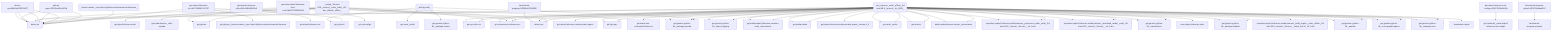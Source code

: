 graph TD
    app-mlperf-inference,d775cac873ee4231_(_nvidia,_3d-unet-99.9,_tensorrt,_cuda,_valid,_r4.1-dev_default,_offline_) --> detect,os
    app-mlperf-inference,d775cac873ee4231_(_nvidia,_3d-unet-99.9,_tensorrt,_cuda,_valid,_r4.1-dev_default,_offline_) --> get,sys-utils-cm
    app-mlperf-inference,d775cac873ee4231_(_nvidia,_3d-unet-99.9,_tensorrt,_cuda,_valid,_r4.1-dev_default,_offline_) --> get,python
    get-mlperf-inference-src,4b57186581024797 --> detect,os
    get-mlperf-inference-src,4b57186581024797 --> get,python3
    get-git-repo,ed603e7292974f10_(_branch.master,_repo.https://github.com/mlcommons/inference_) --> detect,os
    get-mlperf-inference-src,4b57186581024797 --> get,git,repo,_branch.master,_repo.https://github.com/mlcommons/inference
    app-mlperf-inference,d775cac873ee4231_(_nvidia,_3d-unet-99.9,_tensorrt,_cuda,_valid,_r4.1-dev_default,_offline_) --> get,mlcommons,inference,src
    pull-git-repo,c23132ed65c4421d --> detect,os
    app-mlperf-inference,d775cac873ee4231_(_nvidia,_3d-unet-99.9,_tensorrt,_cuda,_valid,_r4.1-dev_default,_offline_) --> pull,git,repo
    get-mlperf-inference-utils,e341e5f86d8342e5 --> get,mlperf,inference,src
    app-mlperf-inference,d775cac873ee4231_(_nvidia,_3d-unet-99.9,_tensorrt,_cuda,_valid,_r4.1-dev_default,_offline_) --> get,mlperf,inference,utils
    get-cuda-devices,7a3ede4d3558427a_(_with-pycuda_) --> get,cuda,_toolkit
    get-cuda-devices,7a3ede4d3558427a_(_with-pycuda_) --> get,python3
    get-cuda-devices,7a3ede4d3558427a_(_with-pycuda_) --> get,generic-python-lib,_package.pycuda
    get-cuda-devices,7a3ede4d3558427a_(_with-pycuda_) --> get,generic-python-lib,_package.numpy
    app-mlperf-inference,d775cac873ee4231_(_nvidia,_3d-unet-99.9,_tensorrt,_cuda,_valid,_r4.1-dev_default,_offline_) --> get,cuda-devices,_with-pycuda
    app-mlperf-inference-nvidia,bc3b17fb430f4732_(_run_harness,_cuda,_offline,_3d-unet-99.9,_tensorrt,_rtx_4090_) --> detect,os
    detect-cpu,586c8a43320142f7 --> detect,os
    app-mlperf-inference-nvidia,bc3b17fb430f4732_(_run_harness,_cuda,_offline,_3d-unet-99.9,_tensorrt,_rtx_4090_) --> detect,cpu
    app-mlperf-inference-nvidia,bc3b17fb430f4732_(_run_harness,_cuda,_offline,_3d-unet-99.9,_tensorrt,_rtx_4090_) --> get,sys-utils-cm
    app-mlperf-inference-nvidia,bc3b17fb430f4732_(_run_harness,_cuda,_offline,_3d-unet-99.9,_tensorrt,_rtx_4090_) --> get,mlperf,inference,nvidia,scratch,space
    app-mlperf-inference-nvidia,bc3b17fb430f4732_(_run_harness,_cuda,_offline,_3d-unet-99.9,_tensorrt,_rtx_4090_) --> get,generic-python-lib,_mlperf_logging
    app-mlperf-inference-nvidia,bc3b17fb430f4732_(_run_harness,_cuda,_offline,_3d-unet-99.9,_tensorrt,_rtx_4090_) --> get,mlcommons,inference,src
    app-mlperf-inference-nvidia,bc3b17fb430f4732_(_run_harness,_cuda,_offline,_3d-unet-99.9,_tensorrt,_rtx_4090_) --> get,nvidia,mlperf,inference,common-code,_mlcommons
    pull-git-repo,c23132ed65c4421d --> detect,os
    app-mlperf-inference-nvidia,bc3b17fb430f4732_(_run_harness,_cuda,_offline,_3d-unet-99.9,_tensorrt,_rtx_4090_) --> pull,git,repo
    generate-mlperf-inference-user-conf,3af4475745964b93 --> detect,os
    detect-cpu,586c8a43320142f7 --> detect,os
    generate-mlperf-inference-user-conf,3af4475745964b93 --> detect,cpu
    generate-mlperf-inference-user-conf,3af4475745964b93 --> get,python
    generate-mlperf-inference-user-conf,3af4475745964b93 --> get,mlcommons,inference,src
    get-mlperf-inference-sut-configs,c2fbf72009e2445b --> get,cache,dir,_name.mlperf-inference-sut-configs
    generate-mlperf-inference-user-conf,3af4475745964b93 --> get,sut,configs
    app-mlperf-inference-nvidia,bc3b17fb430f4732_(_run_harness,_cuda,_offline,_3d-unet-99.9,_tensorrt,_rtx_4090_) --> generate,user-conf,mlperf,inference
    app-mlperf-inference-nvidia,bc3b17fb430f4732_(_run_harness,_cuda,_offline,_3d-unet-99.9,_tensorrt,_rtx_4090_) --> get,generic-python-lib,_package.pycuda
    app-mlperf-inference-nvidia,bc3b17fb430f4732_(_run_harness,_cuda,_offline,_3d-unet-99.9,_tensorrt,_rtx_4090_) --> get,nvidia,mitten
    app-mlperf-inference-nvidia,bc3b17fb430f4732_(_run_harness,_cuda,_offline,_3d-unet-99.9,_tensorrt,_rtx_4090_) --> get,cuda,_cudnn
    app-mlperf-inference-nvidia,bc3b17fb430f4732_(_run_harness,_cuda,_offline,_3d-unet-99.9,_tensorrt,_rtx_4090_) --> get,tensorrt
    app-mlperf-inference-nvidia,bc3b17fb430f4732_(_run_harness,_cuda,_offline,_3d-unet-99.9,_tensorrt,_rtx_4090_) --> build,nvidia,inference,server,_mlcommons
    app-mlperf-inference-nvidia,bc3b17fb430f4732_(_build_engine,_cuda,_offline,_3d-unet-99.9,_tensorrt,_3d-unet_,_batch_size.8,_v4.1-dev_) --> detect,os
    detect-cpu,586c8a43320142f7 --> detect,os
    app-mlperf-inference-nvidia,bc3b17fb430f4732_(_build_engine,_cuda,_offline,_3d-unet-99.9,_tensorrt,_3d-unet_,_batch_size.8,_v4.1-dev_) --> detect,cpu
    app-mlperf-inference-nvidia,bc3b17fb430f4732_(_build_engine,_cuda,_offline,_3d-unet-99.9,_tensorrt,_3d-unet_,_batch_size.8,_v4.1-dev_) --> get,sys-utils-cm
    app-mlperf-inference-nvidia,bc3b17fb430f4732_(_build_engine,_cuda,_offline,_3d-unet-99.9,_tensorrt,_3d-unet_,_batch_size.8,_v4.1-dev_) --> get,mlperf,inference,nvidia,scratch,space,_version.4_0
    app-mlperf-inference-nvidia,bc3b17fb430f4732_(_build_engine,_cuda,_offline,_3d-unet-99.9,_tensorrt,_3d-unet_,_batch_size.8,_v4.1-dev_) --> get,generic-python-lib,_mlperf_logging
    app-mlperf-inference-nvidia,bc3b17fb430f4732_(_build_engine,_cuda,_offline,_3d-unet-99.9,_tensorrt,_3d-unet_,_batch_size.8,_v4.1-dev_) --> get,mlcommons,inference,src
    app-mlperf-inference-nvidia,bc3b17fb430f4732_(_build_engine,_cuda,_offline,_3d-unet-99.9,_tensorrt,_3d-unet_,_batch_size.8,_v4.1-dev_) --> get,nvidia,mlperf,inference,common-code,_mlcommons
    pull-git-repo,c23132ed65c4421d --> detect,os
    app-mlperf-inference-nvidia,bc3b17fb430f4732_(_build_engine,_cuda,_offline,_3d-unet-99.9,_tensorrt,_3d-unet_,_batch_size.8,_v4.1-dev_) --> pull,git,repo
    app-mlperf-inference-nvidia,bc3b17fb430f4732_(_build_engine,_cuda,_offline,_3d-unet-99.9,_tensorrt,_3d-unet_,_batch_size.8,_v4.1-dev_) --> get,generic-python-lib,_package.pycuda
    app-mlperf-inference-nvidia,bc3b17fb430f4732_(_build_engine,_cuda,_offline,_3d-unet-99.9,_tensorrt,_3d-unet_,_batch_size.8,_v4.1-dev_) --> get,nvidia,mitten
    app-mlperf-inference-nvidia,bc3b17fb430f4732_(_build_engine,_cuda,_offline,_3d-unet-99.9,_tensorrt,_3d-unet_,_batch_size.8,_v4.1-dev_) --> get,cuda,_cudnn
    app-mlperf-inference-nvidia,bc3b17fb430f4732_(_build_engine,_cuda,_offline,_3d-unet-99.9,_tensorrt,_3d-unet_,_batch_size.8,_v4.1-dev_) --> get,tensorrt
    app-mlperf-inference-nvidia,bc3b17fb430f4732_(_build_engine,_cuda,_offline,_3d-unet-99.9,_tensorrt,_3d-unet_,_batch_size.8,_v4.1-dev_) --> build,nvidia,inference,server,_mlcommons
    app-mlperf-inference-nvidia,bc3b17fb430f4732_(_build_engine,_cuda,_offline,_3d-unet-99.9,_tensorrt,_3d-unet_,_batch_size.8,_v4.1-dev_) --> reproduce,mlperf,inference,nvidia,harness,_preprocess_data,_cuda,_3d-unet-99.9,_tensorrt,_3d-unet_,_v4.1-dev
    app-mlperf-inference-nvidia,bc3b17fb430f4732_(_build_engine,_cuda,_offline,_3d-unet-99.9,_tensorrt,_3d-unet_,_batch_size.8,_v4.1-dev_) --> reproduce,mlperf,inference,nvidia,harness,_download_model,_cuda,_3d-unet-99.9,_tensorrt,_3d-unet_,_v4.1-dev
    app-mlperf-inference-nvidia,bc3b17fb430f4732_(_build_engine,_cuda,_offline,_3d-unet-99.9,_tensorrt,_3d-unet_,_batch_size.8,_v4.1-dev_) --> get,generic-python-lib,_transformers
    app-mlperf-inference-nvidia,bc3b17fb430f4732_(_build_engine,_cuda,_offline,_3d-unet-99.9,_tensorrt,_3d-unet_,_batch_size.8,_v4.1-dev_) --> get,generic-python-lib,_package.nibabel
    app-mlperf-inference-nvidia,bc3b17fb430f4732_(_build_engine,_cuda,_offline,_3d-unet-99.9,_tensorrt,_3d-unet_,_batch_size.8,_v4.1-dev_) --> get,generic-python-lib,_pandas
    app-mlperf-inference-nvidia,bc3b17fb430f4732_(_build_engine,_cuda,_offline,_3d-unet-99.9,_tensorrt,_3d-unet_,_batch_size.8,_v4.1-dev_) --> get,generic-python-lib,_onnx-graphsurgeon
    app-mlperf-inference-nvidia,bc3b17fb430f4732_(_build_engine,_cuda,_offline,_3d-unet-99.9,_tensorrt,_3d-unet_,_batch_size.8,_v4.1-dev_) --> get,generic-python-lib,_package.onnx
    app-mlperf-inference-nvidia,bc3b17fb430f4732_(_build_engine,_cuda,_offline,_3d-unet-99.9,_tensorrt,_3d-unet_,_batch_size.8,_v4.1-dev_) --> save,mlperf,inference,state
    app-mlperf-inference-nvidia,bc3b17fb430f4732_(_run_harness,_cuda,_offline,_3d-unet-99.9,_tensorrt,_rtx_4090_) --> reproduce,mlperf,inference,nvidia,harness,_build_engine,_cuda,_offline,_3d-unet-99.9,_tensorrt,_3d-unet_,_batch_size.8,_v4.1-dev
    app-mlperf-inference-nvidia,bc3b17fb430f4732_(_run_harness,_cuda,_offline,_3d-unet-99.9,_tensorrt,_rtx_4090_) --> reproduce,mlperf,inference,nvidia,harness,_preprocess_data,_cuda,_3d-unet-99.9,_tensorrt,_3d-unet_,_v4.1-dev
    app-mlperf-inference-nvidia,bc3b17fb430f4732_(_run_harness,_cuda,_offline,_3d-unet-99.9,_tensorrt,_rtx_4090_) --> reproduce,mlperf,inference,nvidia,harness,_download_model,_cuda,_3d-unet-99.9,_tensorrt,_3d-unet_,_v4.1-dev
    app-mlperf-inference-nvidia,bc3b17fb430f4732_(_run_harness,_cuda,_offline,_3d-unet-99.9,_tensorrt,_rtx_4090_) --> get,generic-python-lib,_transformers
    app-mlperf-inference-nvidia,bc3b17fb430f4732_(_run_harness,_cuda,_offline,_3d-unet-99.9,_tensorrt,_rtx_4090_) --> get,generic-python-lib,_package.nibabel
    app-mlperf-inference-nvidia,bc3b17fb430f4732_(_run_harness,_cuda,_offline,_3d-unet-99.9,_tensorrt,_rtx_4090_) --> get,generic-python-lib,_pandas
    app-mlperf-inference-nvidia,bc3b17fb430f4732_(_run_harness,_cuda,_offline,_3d-unet-99.9,_tensorrt,_rtx_4090_) --> get,generic-python-lib,_onnx-graphsurgeon
    app-mlperf-inference-nvidia,bc3b17fb430f4732_(_run_harness,_cuda,_offline,_3d-unet-99.9,_tensorrt,_rtx_4090_) --> get,generic-python-lib,_package.onnx
    detect-cpu,586c8a43320142f7 --> detect,os
    benchmark-program,19f369ef47084895 --> detect,cpu
    benchmark-program-mlperf,cfff0132a8aa4018 --> benchmark-program,program
    app-mlperf-inference-nvidia,bc3b17fb430f4732_(_run_harness,_cuda,_offline,_3d-unet-99.9,_tensorrt,_rtx_4090_) --> benchmark-mlperf